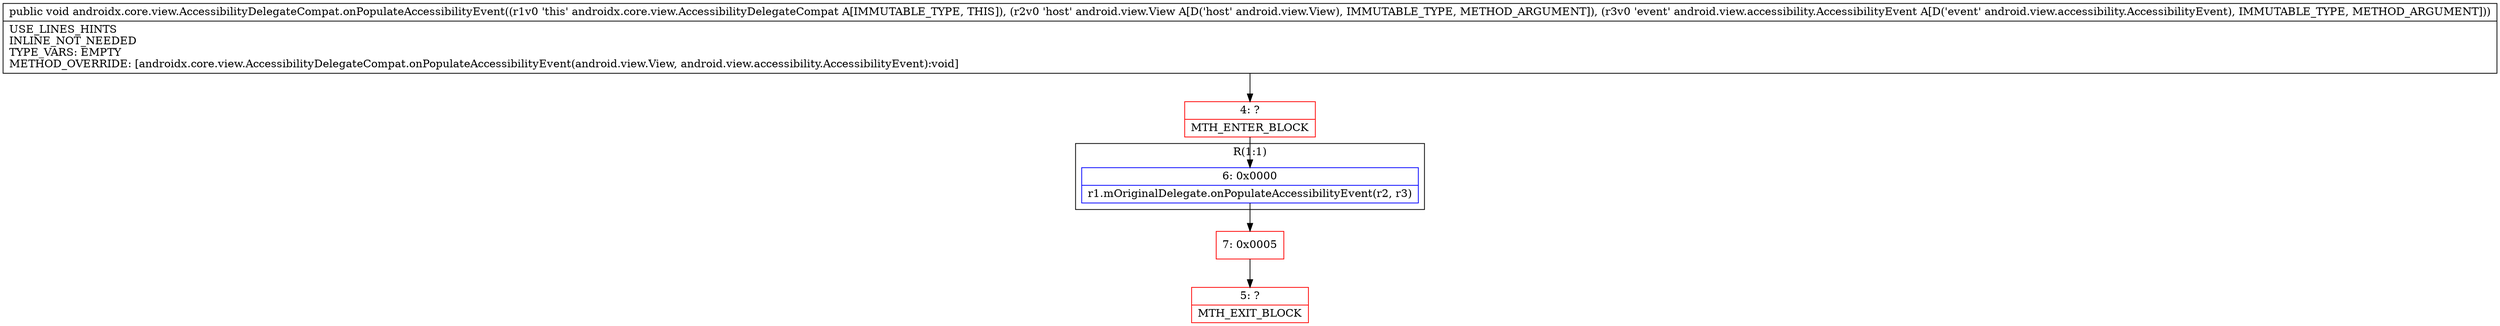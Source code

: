 digraph "CFG forandroidx.core.view.AccessibilityDelegateCompat.onPopulateAccessibilityEvent(Landroid\/view\/View;Landroid\/view\/accessibility\/AccessibilityEvent;)V" {
subgraph cluster_Region_1118975292 {
label = "R(1:1)";
node [shape=record,color=blue];
Node_6 [shape=record,label="{6\:\ 0x0000|r1.mOriginalDelegate.onPopulateAccessibilityEvent(r2, r3)\l}"];
}
Node_4 [shape=record,color=red,label="{4\:\ ?|MTH_ENTER_BLOCK\l}"];
Node_7 [shape=record,color=red,label="{7\:\ 0x0005}"];
Node_5 [shape=record,color=red,label="{5\:\ ?|MTH_EXIT_BLOCK\l}"];
MethodNode[shape=record,label="{public void androidx.core.view.AccessibilityDelegateCompat.onPopulateAccessibilityEvent((r1v0 'this' androidx.core.view.AccessibilityDelegateCompat A[IMMUTABLE_TYPE, THIS]), (r2v0 'host' android.view.View A[D('host' android.view.View), IMMUTABLE_TYPE, METHOD_ARGUMENT]), (r3v0 'event' android.view.accessibility.AccessibilityEvent A[D('event' android.view.accessibility.AccessibilityEvent), IMMUTABLE_TYPE, METHOD_ARGUMENT]))  | USE_LINES_HINTS\lINLINE_NOT_NEEDED\lTYPE_VARS: EMPTY\lMETHOD_OVERRIDE: [androidx.core.view.AccessibilityDelegateCompat.onPopulateAccessibilityEvent(android.view.View, android.view.accessibility.AccessibilityEvent):void]\l}"];
MethodNode -> Node_4;Node_6 -> Node_7;
Node_4 -> Node_6;
Node_7 -> Node_5;
}

